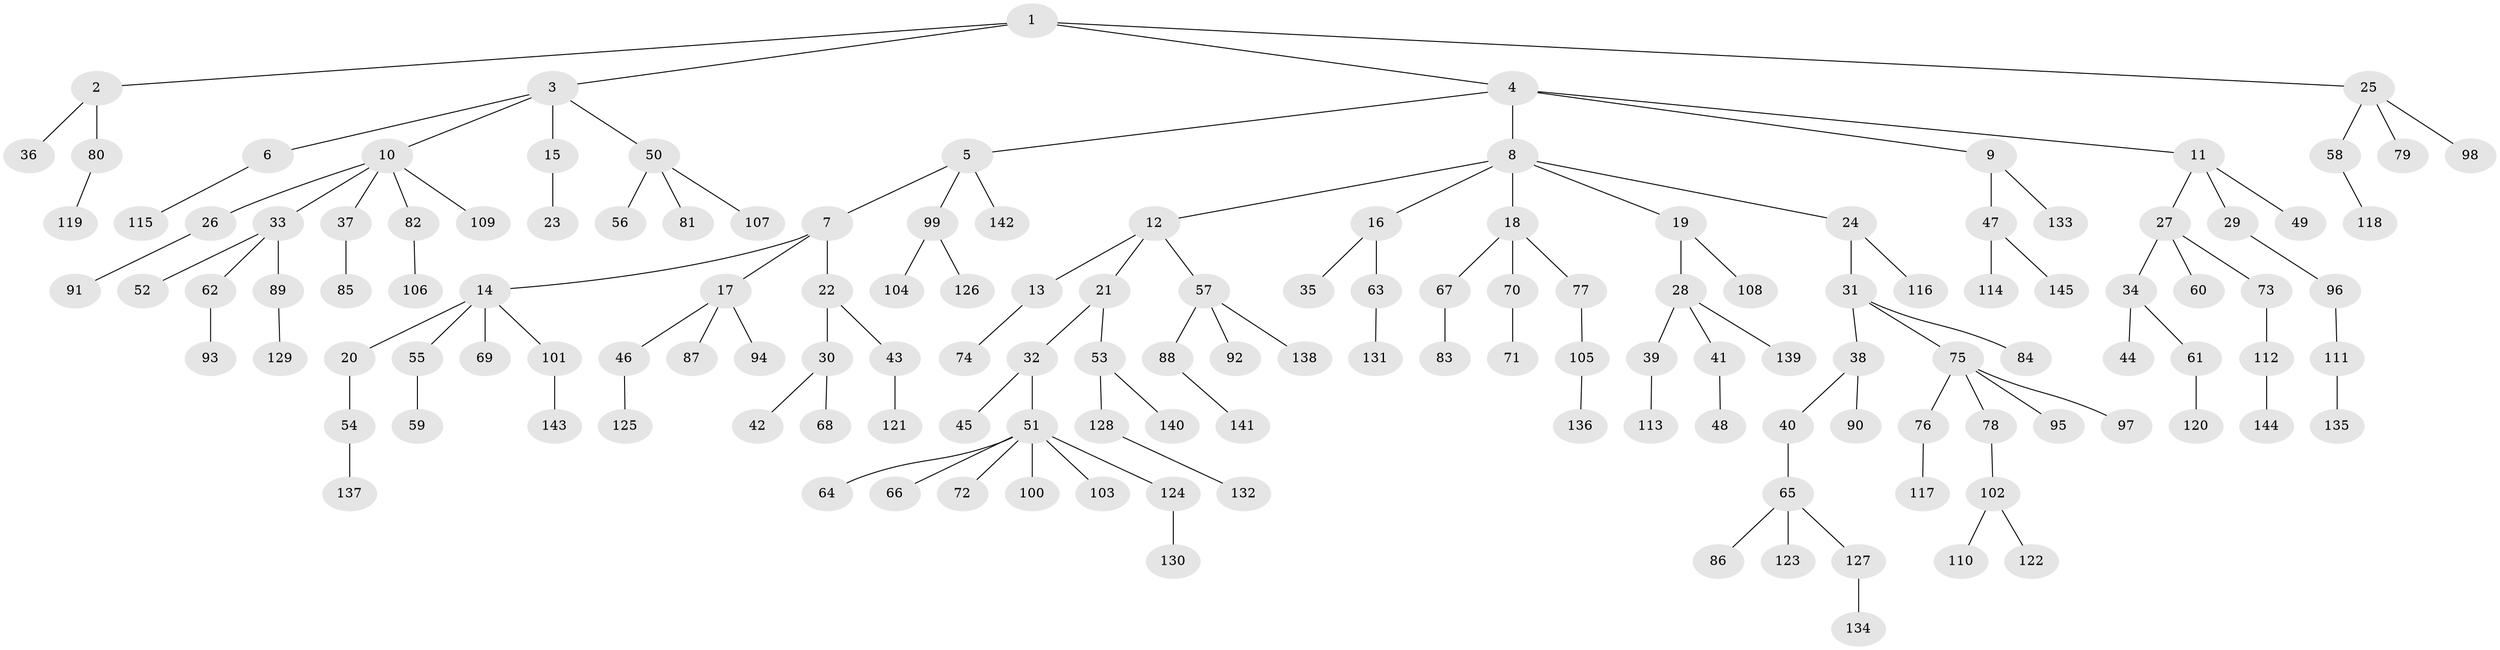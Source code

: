 // coarse degree distribution, {6: 0.041666666666666664, 2: 0.19791666666666666, 5: 0.041666666666666664, 1: 0.5729166666666666, 7: 0.020833333333333332, 3: 0.09375, 4: 0.03125}
// Generated by graph-tools (version 1.1) at 2025/42/03/06/25 10:42:03]
// undirected, 145 vertices, 144 edges
graph export_dot {
graph [start="1"]
  node [color=gray90,style=filled];
  1;
  2;
  3;
  4;
  5;
  6;
  7;
  8;
  9;
  10;
  11;
  12;
  13;
  14;
  15;
  16;
  17;
  18;
  19;
  20;
  21;
  22;
  23;
  24;
  25;
  26;
  27;
  28;
  29;
  30;
  31;
  32;
  33;
  34;
  35;
  36;
  37;
  38;
  39;
  40;
  41;
  42;
  43;
  44;
  45;
  46;
  47;
  48;
  49;
  50;
  51;
  52;
  53;
  54;
  55;
  56;
  57;
  58;
  59;
  60;
  61;
  62;
  63;
  64;
  65;
  66;
  67;
  68;
  69;
  70;
  71;
  72;
  73;
  74;
  75;
  76;
  77;
  78;
  79;
  80;
  81;
  82;
  83;
  84;
  85;
  86;
  87;
  88;
  89;
  90;
  91;
  92;
  93;
  94;
  95;
  96;
  97;
  98;
  99;
  100;
  101;
  102;
  103;
  104;
  105;
  106;
  107;
  108;
  109;
  110;
  111;
  112;
  113;
  114;
  115;
  116;
  117;
  118;
  119;
  120;
  121;
  122;
  123;
  124;
  125;
  126;
  127;
  128;
  129;
  130;
  131;
  132;
  133;
  134;
  135;
  136;
  137;
  138;
  139;
  140;
  141;
  142;
  143;
  144;
  145;
  1 -- 2;
  1 -- 3;
  1 -- 4;
  1 -- 25;
  2 -- 36;
  2 -- 80;
  3 -- 6;
  3 -- 10;
  3 -- 15;
  3 -- 50;
  4 -- 5;
  4 -- 8;
  4 -- 9;
  4 -- 11;
  5 -- 7;
  5 -- 99;
  5 -- 142;
  6 -- 115;
  7 -- 14;
  7 -- 17;
  7 -- 22;
  8 -- 12;
  8 -- 16;
  8 -- 18;
  8 -- 19;
  8 -- 24;
  9 -- 47;
  9 -- 133;
  10 -- 26;
  10 -- 33;
  10 -- 37;
  10 -- 82;
  10 -- 109;
  11 -- 27;
  11 -- 29;
  11 -- 49;
  12 -- 13;
  12 -- 21;
  12 -- 57;
  13 -- 74;
  14 -- 20;
  14 -- 55;
  14 -- 69;
  14 -- 101;
  15 -- 23;
  16 -- 35;
  16 -- 63;
  17 -- 46;
  17 -- 87;
  17 -- 94;
  18 -- 67;
  18 -- 70;
  18 -- 77;
  19 -- 28;
  19 -- 108;
  20 -- 54;
  21 -- 32;
  21 -- 53;
  22 -- 30;
  22 -- 43;
  24 -- 31;
  24 -- 116;
  25 -- 58;
  25 -- 79;
  25 -- 98;
  26 -- 91;
  27 -- 34;
  27 -- 60;
  27 -- 73;
  28 -- 39;
  28 -- 41;
  28 -- 139;
  29 -- 96;
  30 -- 42;
  30 -- 68;
  31 -- 38;
  31 -- 75;
  31 -- 84;
  32 -- 45;
  32 -- 51;
  33 -- 52;
  33 -- 62;
  33 -- 89;
  34 -- 44;
  34 -- 61;
  37 -- 85;
  38 -- 40;
  38 -- 90;
  39 -- 113;
  40 -- 65;
  41 -- 48;
  43 -- 121;
  46 -- 125;
  47 -- 114;
  47 -- 145;
  50 -- 56;
  50 -- 81;
  50 -- 107;
  51 -- 64;
  51 -- 66;
  51 -- 72;
  51 -- 100;
  51 -- 103;
  51 -- 124;
  53 -- 128;
  53 -- 140;
  54 -- 137;
  55 -- 59;
  57 -- 88;
  57 -- 92;
  57 -- 138;
  58 -- 118;
  61 -- 120;
  62 -- 93;
  63 -- 131;
  65 -- 86;
  65 -- 123;
  65 -- 127;
  67 -- 83;
  70 -- 71;
  73 -- 112;
  75 -- 76;
  75 -- 78;
  75 -- 95;
  75 -- 97;
  76 -- 117;
  77 -- 105;
  78 -- 102;
  80 -- 119;
  82 -- 106;
  88 -- 141;
  89 -- 129;
  96 -- 111;
  99 -- 104;
  99 -- 126;
  101 -- 143;
  102 -- 110;
  102 -- 122;
  105 -- 136;
  111 -- 135;
  112 -- 144;
  124 -- 130;
  127 -- 134;
  128 -- 132;
}
